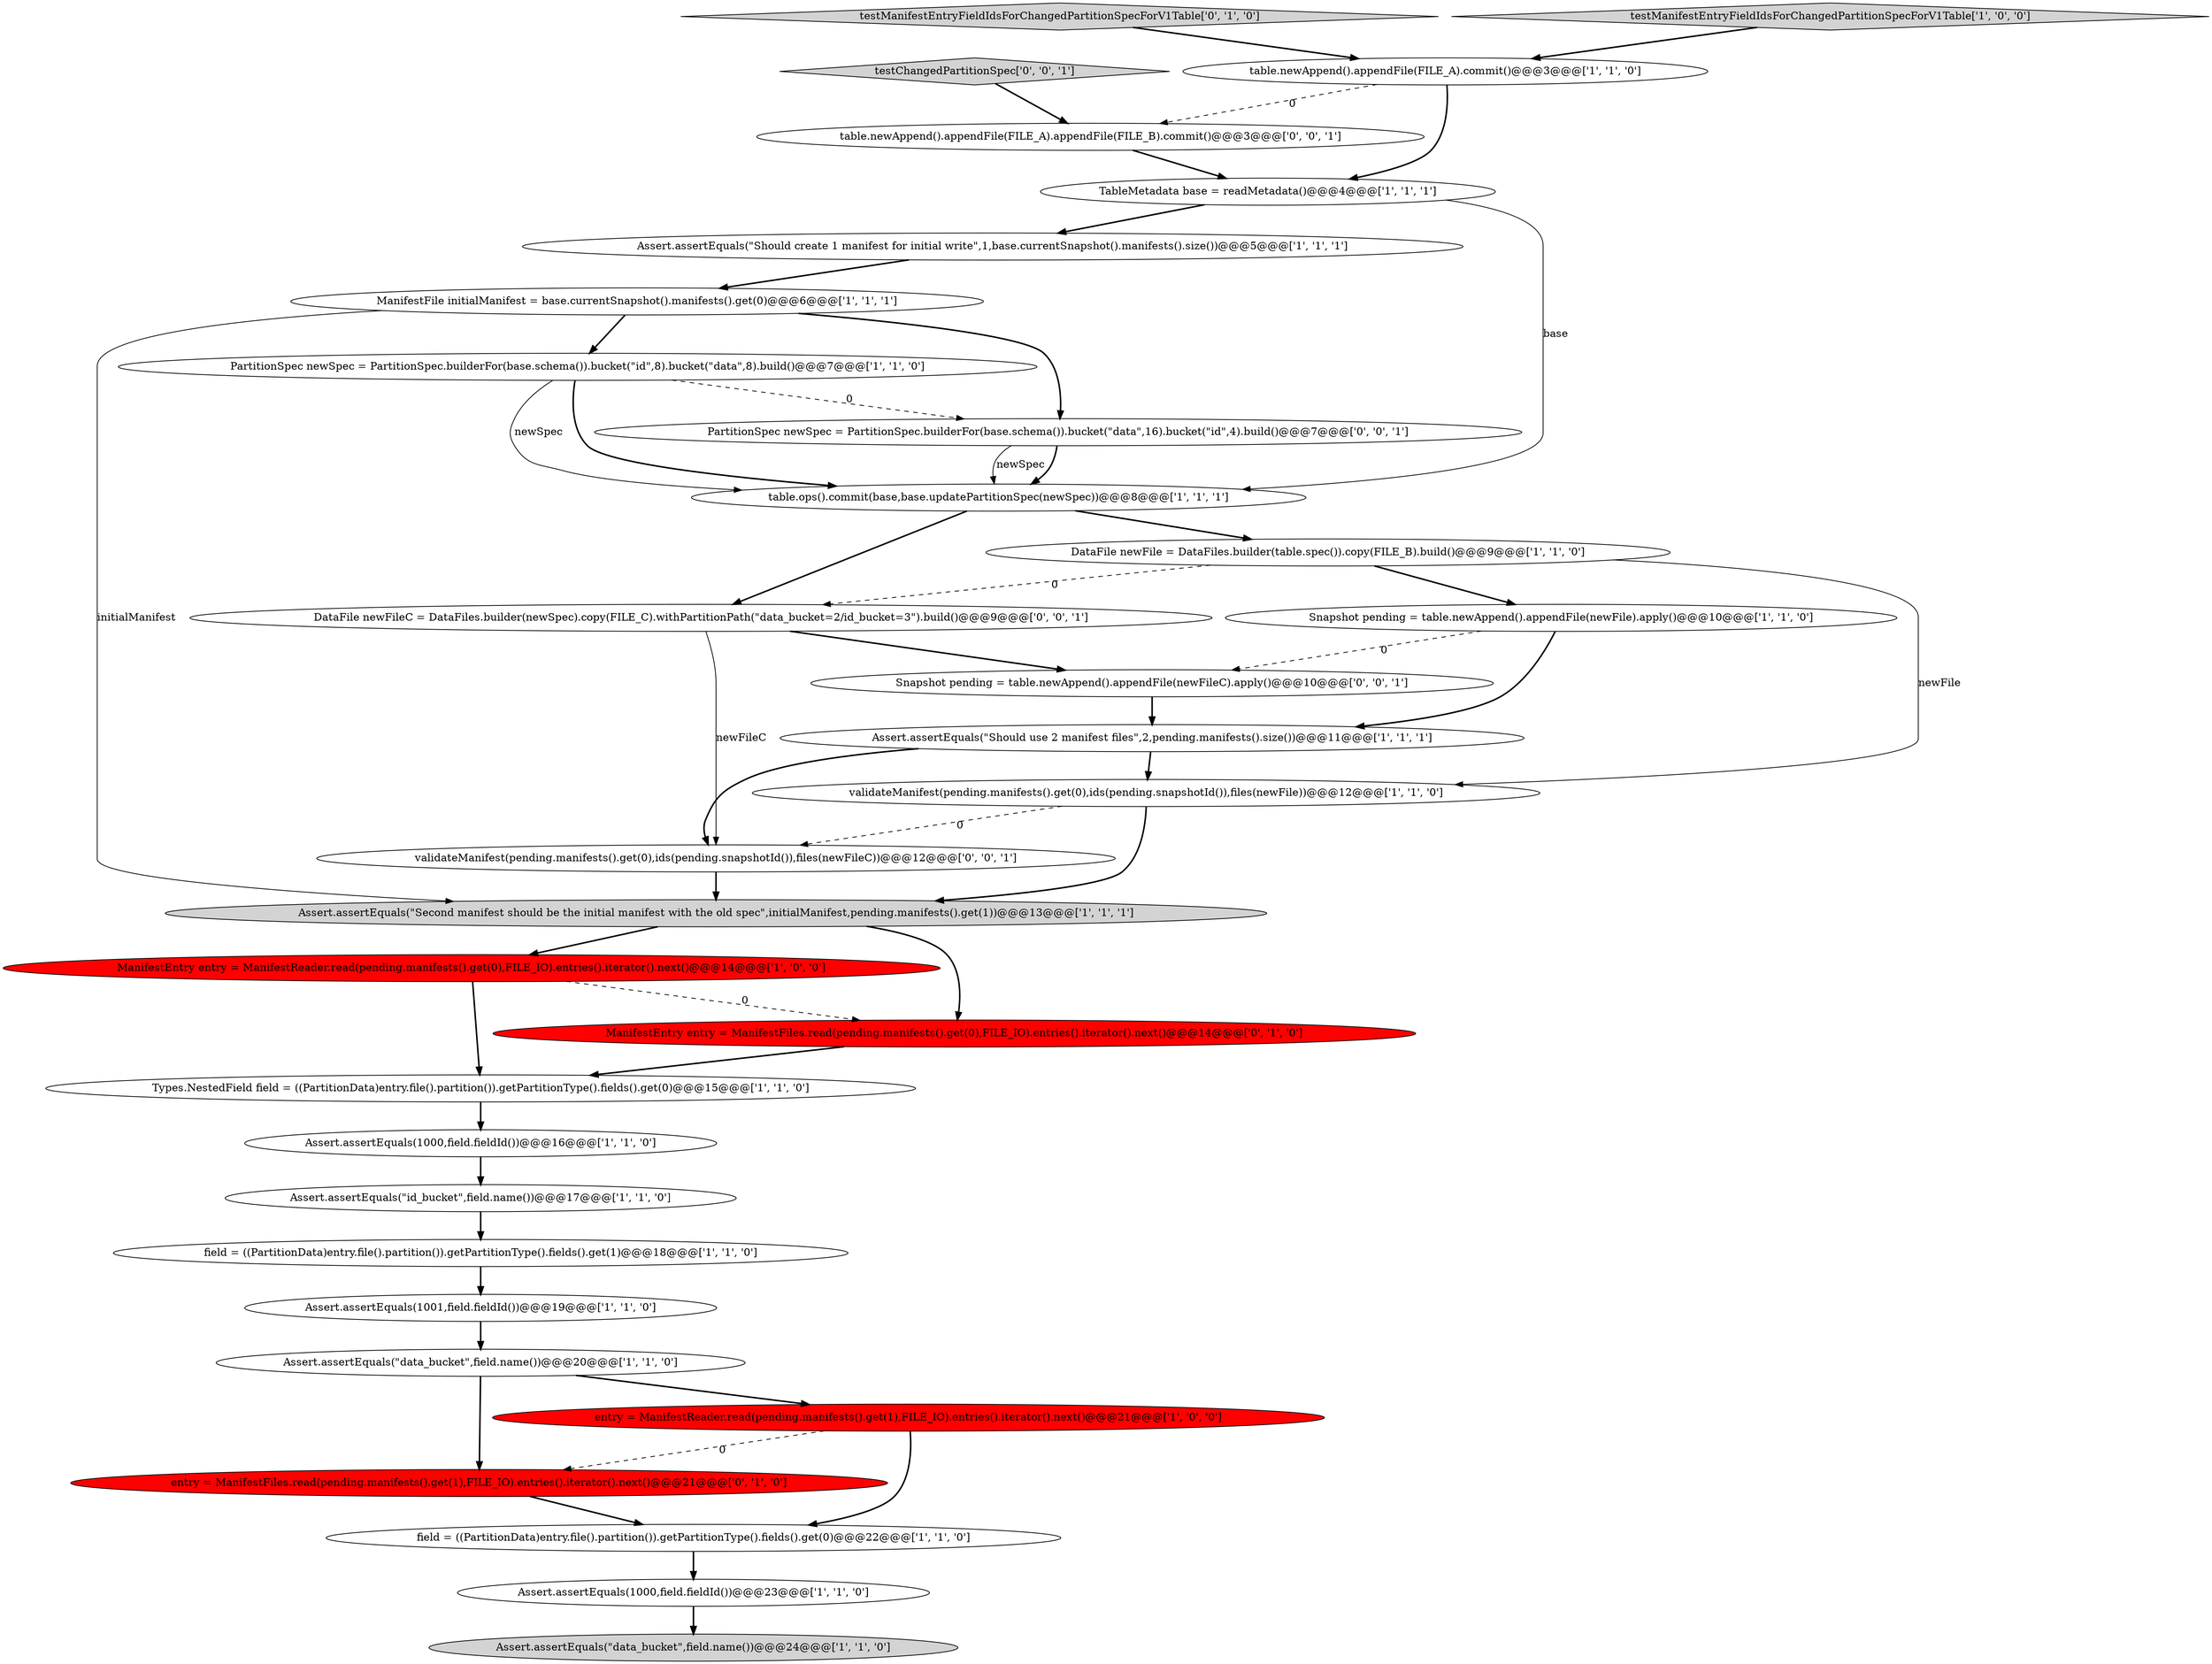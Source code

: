 digraph {
15 [style = filled, label = "field = ((PartitionData)entry.file().partition()).getPartitionType().fields().get(1)@@@18@@@['1', '1', '0']", fillcolor = white, shape = ellipse image = "AAA0AAABBB1BBB"];
31 [style = filled, label = "DataFile newFileC = DataFiles.builder(newSpec).copy(FILE_C).withPartitionPath(\"data_bucket=2/id_bucket=3\").build()@@@9@@@['0', '0', '1']", fillcolor = white, shape = ellipse image = "AAA0AAABBB3BBB"];
26 [style = filled, label = "Snapshot pending = table.newAppend().appendFile(newFileC).apply()@@@10@@@['0', '0', '1']", fillcolor = white, shape = ellipse image = "AAA0AAABBB3BBB"];
24 [style = filled, label = "testManifestEntryFieldIdsForChangedPartitionSpecForV1Table['0', '1', '0']", fillcolor = lightgray, shape = diamond image = "AAA0AAABBB2BBB"];
10 [style = filled, label = "DataFile newFile = DataFiles.builder(table.spec()).copy(FILE_B).build()@@@9@@@['1', '1', '0']", fillcolor = white, shape = ellipse image = "AAA0AAABBB1BBB"];
27 [style = filled, label = "testChangedPartitionSpec['0', '0', '1']", fillcolor = lightgray, shape = diamond image = "AAA0AAABBB3BBB"];
29 [style = filled, label = "table.newAppend().appendFile(FILE_A).appendFile(FILE_B).commit()@@@3@@@['0', '0', '1']", fillcolor = white, shape = ellipse image = "AAA0AAABBB3BBB"];
18 [style = filled, label = "Assert.assertEquals(1001,field.fieldId())@@@19@@@['1', '1', '0']", fillcolor = white, shape = ellipse image = "AAA0AAABBB1BBB"];
8 [style = filled, label = "Assert.assertEquals(\"Second manifest should be the initial manifest with the old spec\",initialManifest,pending.manifests().get(1))@@@13@@@['1', '1', '1']", fillcolor = lightgray, shape = ellipse image = "AAA0AAABBB1BBB"];
28 [style = filled, label = "validateManifest(pending.manifests().get(0),ids(pending.snapshotId()),files(newFileC))@@@12@@@['0', '0', '1']", fillcolor = white, shape = ellipse image = "AAA0AAABBB3BBB"];
1 [style = filled, label = "Snapshot pending = table.newAppend().appendFile(newFile).apply()@@@10@@@['1', '1', '0']", fillcolor = white, shape = ellipse image = "AAA0AAABBB1BBB"];
12 [style = filled, label = "ManifestEntry entry = ManifestReader.read(pending.manifests().get(0),FILE_IO).entries().iterator().next()@@@14@@@['1', '0', '0']", fillcolor = red, shape = ellipse image = "AAA1AAABBB1BBB"];
6 [style = filled, label = "PartitionSpec newSpec = PartitionSpec.builderFor(base.schema()).bucket(\"id\",8).bucket(\"data\",8).build()@@@7@@@['1', '1', '0']", fillcolor = white, shape = ellipse image = "AAA0AAABBB1BBB"];
4 [style = filled, label = "testManifestEntryFieldIdsForChangedPartitionSpecForV1Table['1', '0', '0']", fillcolor = lightgray, shape = diamond image = "AAA0AAABBB1BBB"];
2 [style = filled, label = "field = ((PartitionData)entry.file().partition()).getPartitionType().fields().get(0)@@@22@@@['1', '1', '0']", fillcolor = white, shape = ellipse image = "AAA0AAABBB1BBB"];
14 [style = filled, label = "Assert.assertEquals(\"data_bucket\",field.name())@@@24@@@['1', '1', '0']", fillcolor = lightgray, shape = ellipse image = "AAA0AAABBB1BBB"];
20 [style = filled, label = "ManifestFile initialManifest = base.currentSnapshot().manifests().get(0)@@@6@@@['1', '1', '1']", fillcolor = white, shape = ellipse image = "AAA0AAABBB1BBB"];
17 [style = filled, label = "Assert.assertEquals(1000,field.fieldId())@@@16@@@['1', '1', '0']", fillcolor = white, shape = ellipse image = "AAA0AAABBB1BBB"];
21 [style = filled, label = "Types.NestedField field = ((PartitionData)entry.file().partition()).getPartitionType().fields().get(0)@@@15@@@['1', '1', '0']", fillcolor = white, shape = ellipse image = "AAA0AAABBB1BBB"];
30 [style = filled, label = "PartitionSpec newSpec = PartitionSpec.builderFor(base.schema()).bucket(\"data\",16).bucket(\"id\",4).build()@@@7@@@['0', '0', '1']", fillcolor = white, shape = ellipse image = "AAA0AAABBB3BBB"];
23 [style = filled, label = "entry = ManifestFiles.read(pending.manifests().get(1),FILE_IO).entries().iterator().next()@@@21@@@['0', '1', '0']", fillcolor = red, shape = ellipse image = "AAA1AAABBB2BBB"];
7 [style = filled, label = "validateManifest(pending.manifests().get(0),ids(pending.snapshotId()),files(newFile))@@@12@@@['1', '1', '0']", fillcolor = white, shape = ellipse image = "AAA0AAABBB1BBB"];
25 [style = filled, label = "ManifestEntry entry = ManifestFiles.read(pending.manifests().get(0),FILE_IO).entries().iterator().next()@@@14@@@['0', '1', '0']", fillcolor = red, shape = ellipse image = "AAA1AAABBB2BBB"];
22 [style = filled, label = "Assert.assertEquals(\"Should create 1 manifest for initial write\",1,base.currentSnapshot().manifests().size())@@@5@@@['1', '1', '1']", fillcolor = white, shape = ellipse image = "AAA0AAABBB1BBB"];
16 [style = filled, label = "table.ops().commit(base,base.updatePartitionSpec(newSpec))@@@8@@@['1', '1', '1']", fillcolor = white, shape = ellipse image = "AAA0AAABBB1BBB"];
9 [style = filled, label = "entry = ManifestReader.read(pending.manifests().get(1),FILE_IO).entries().iterator().next()@@@21@@@['1', '0', '0']", fillcolor = red, shape = ellipse image = "AAA1AAABBB1BBB"];
19 [style = filled, label = "Assert.assertEquals(\"data_bucket\",field.name())@@@20@@@['1', '1', '0']", fillcolor = white, shape = ellipse image = "AAA0AAABBB1BBB"];
11 [style = filled, label = "Assert.assertEquals(\"Should use 2 manifest files\",2,pending.manifests().size())@@@11@@@['1', '1', '1']", fillcolor = white, shape = ellipse image = "AAA0AAABBB1BBB"];
5 [style = filled, label = "Assert.assertEquals(\"id_bucket\",field.name())@@@17@@@['1', '1', '0']", fillcolor = white, shape = ellipse image = "AAA0AAABBB1BBB"];
0 [style = filled, label = "table.newAppend().appendFile(FILE_A).commit()@@@3@@@['1', '1', '0']", fillcolor = white, shape = ellipse image = "AAA0AAABBB1BBB"];
13 [style = filled, label = "Assert.assertEquals(1000,field.fieldId())@@@23@@@['1', '1', '0']", fillcolor = white, shape = ellipse image = "AAA0AAABBB1BBB"];
3 [style = filled, label = "TableMetadata base = readMetadata()@@@4@@@['1', '1', '1']", fillcolor = white, shape = ellipse image = "AAA0AAABBB1BBB"];
0->3 [style = bold, label=""];
11->28 [style = bold, label=""];
17->5 [style = bold, label=""];
16->10 [style = bold, label=""];
9->2 [style = bold, label=""];
12->21 [style = bold, label=""];
24->0 [style = bold, label=""];
31->28 [style = solid, label="newFileC"];
1->26 [style = dashed, label="0"];
29->3 [style = bold, label=""];
18->19 [style = bold, label=""];
10->31 [style = dashed, label="0"];
5->15 [style = bold, label=""];
20->8 [style = solid, label="initialManifest"];
20->6 [style = bold, label=""];
7->8 [style = bold, label=""];
3->22 [style = bold, label=""];
15->18 [style = bold, label=""];
9->23 [style = dashed, label="0"];
26->11 [style = bold, label=""];
3->16 [style = solid, label="base"];
1->11 [style = bold, label=""];
4->0 [style = bold, label=""];
2->13 [style = bold, label=""];
31->26 [style = bold, label=""];
12->25 [style = dashed, label="0"];
6->16 [style = solid, label="newSpec"];
22->20 [style = bold, label=""];
19->9 [style = bold, label=""];
7->28 [style = dashed, label="0"];
6->16 [style = bold, label=""];
16->31 [style = bold, label=""];
19->23 [style = bold, label=""];
28->8 [style = bold, label=""];
0->29 [style = dashed, label="0"];
6->30 [style = dashed, label="0"];
10->7 [style = solid, label="newFile"];
23->2 [style = bold, label=""];
27->29 [style = bold, label=""];
20->30 [style = bold, label=""];
10->1 [style = bold, label=""];
30->16 [style = bold, label=""];
13->14 [style = bold, label=""];
21->17 [style = bold, label=""];
8->25 [style = bold, label=""];
8->12 [style = bold, label=""];
11->7 [style = bold, label=""];
25->21 [style = bold, label=""];
30->16 [style = solid, label="newSpec"];
}
